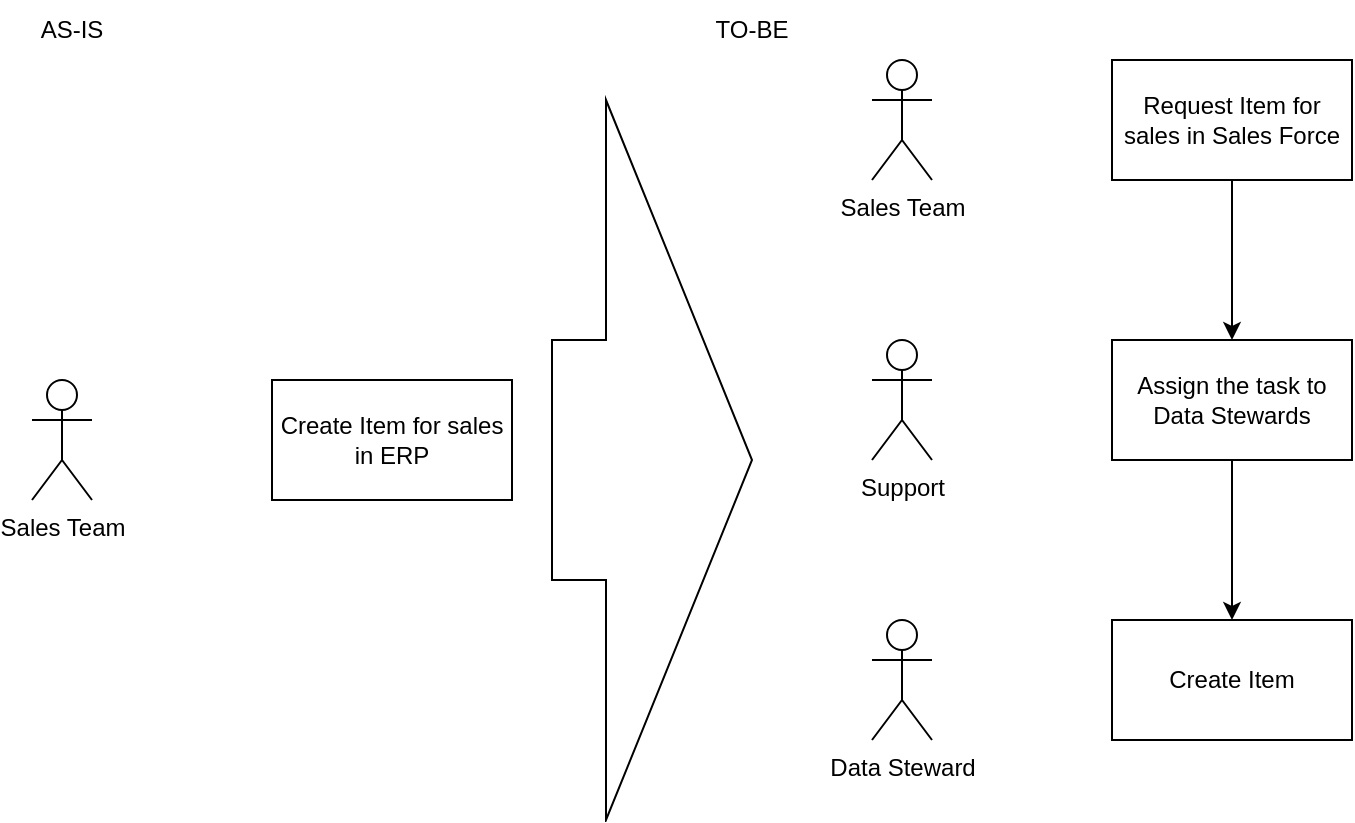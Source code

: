 <mxfile version="18.0.6" type="github" pages="2">
  <diagram id="PzXCw5IkMEW5EsFKZ_j3" name="Page-1">
    <mxGraphModel dx="1422" dy="705" grid="1" gridSize="10" guides="1" tooltips="1" connect="1" arrows="1" fold="1" page="1" pageScale="1" pageWidth="850" pageHeight="1100" math="0" shadow="0">
      <root>
        <mxCell id="0" />
        <mxCell id="1" parent="0" />
        <mxCell id="LGfSSTOz11uYERX5loBT-1" value="Create Item for sales in ERP" style="rounded=0;whiteSpace=wrap;html=1;" vertex="1" parent="1">
          <mxGeometry x="220" y="240" width="120" height="60" as="geometry" />
        </mxCell>
        <mxCell id="LGfSSTOz11uYERX5loBT-2" value="Sales Team" style="shape=umlActor;verticalLabelPosition=bottom;verticalAlign=top;html=1;outlineConnect=0;" vertex="1" parent="1">
          <mxGeometry x="100" y="240" width="30" height="60" as="geometry" />
        </mxCell>
        <mxCell id="LGfSSTOz11uYERX5loBT-6" value="" style="edgeStyle=orthogonalEdgeStyle;rounded=0;orthogonalLoop=1;jettySize=auto;html=1;" edge="1" parent="1" source="LGfSSTOz11uYERX5loBT-3" target="LGfSSTOz11uYERX5loBT-5">
          <mxGeometry relative="1" as="geometry" />
        </mxCell>
        <mxCell id="LGfSSTOz11uYERX5loBT-3" value="Request Item for sales in Sales Force" style="rounded=0;whiteSpace=wrap;html=1;" vertex="1" parent="1">
          <mxGeometry x="640" y="80" width="120" height="60" as="geometry" />
        </mxCell>
        <mxCell id="LGfSSTOz11uYERX5loBT-4" value="Sales Team" style="shape=umlActor;verticalLabelPosition=bottom;verticalAlign=top;html=1;outlineConnect=0;" vertex="1" parent="1">
          <mxGeometry x="520" y="80" width="30" height="60" as="geometry" />
        </mxCell>
        <mxCell id="LGfSSTOz11uYERX5loBT-9" value="" style="edgeStyle=orthogonalEdgeStyle;rounded=0;orthogonalLoop=1;jettySize=auto;html=1;" edge="1" parent="1" source="LGfSSTOz11uYERX5loBT-5" target="LGfSSTOz11uYERX5loBT-8">
          <mxGeometry relative="1" as="geometry" />
        </mxCell>
        <mxCell id="LGfSSTOz11uYERX5loBT-5" value="Assign the task to Data Stewards" style="rounded=0;whiteSpace=wrap;html=1;" vertex="1" parent="1">
          <mxGeometry x="640" y="220" width="120" height="60" as="geometry" />
        </mxCell>
        <mxCell id="LGfSSTOz11uYERX5loBT-7" value="Support" style="shape=umlActor;verticalLabelPosition=bottom;verticalAlign=top;html=1;outlineConnect=0;" vertex="1" parent="1">
          <mxGeometry x="520" y="220" width="30" height="60" as="geometry" />
        </mxCell>
        <mxCell id="LGfSSTOz11uYERX5loBT-8" value="Create Item" style="rounded=0;whiteSpace=wrap;html=1;" vertex="1" parent="1">
          <mxGeometry x="640" y="360" width="120" height="60" as="geometry" />
        </mxCell>
        <mxCell id="LGfSSTOz11uYERX5loBT-10" value="Data Steward" style="shape=umlActor;verticalLabelPosition=bottom;verticalAlign=top;html=1;outlineConnect=0;" vertex="1" parent="1">
          <mxGeometry x="520" y="360" width="30" height="60" as="geometry" />
        </mxCell>
        <mxCell id="LGfSSTOz11uYERX5loBT-11" value="" style="shape=singleArrow;whiteSpace=wrap;html=1;arrowWidth=0.333;arrowSize=0.73;" vertex="1" parent="1">
          <mxGeometry x="360" y="100" width="100" height="360" as="geometry" />
        </mxCell>
        <mxCell id="LGfSSTOz11uYERX5loBT-12" value="TO-BE" style="text;html=1;strokeColor=none;fillColor=none;align=center;verticalAlign=middle;whiteSpace=wrap;rounded=0;" vertex="1" parent="1">
          <mxGeometry x="430" y="50" width="60" height="30" as="geometry" />
        </mxCell>
        <mxCell id="LGfSSTOz11uYERX5loBT-13" value="AS-IS" style="text;html=1;strokeColor=none;fillColor=none;align=center;verticalAlign=middle;whiteSpace=wrap;rounded=0;" vertex="1" parent="1">
          <mxGeometry x="90" y="50" width="60" height="30" as="geometry" />
        </mxCell>
      </root>
    </mxGraphModel>
  </diagram>
  <diagram name="process-2" id="Q6PO5SMpQeCy-UyQfohj">
    <mxGraphModel dx="1422" dy="705" grid="1" gridSize="10" guides="1" tooltips="1" connect="1" arrows="1" fold="1" page="1" pageScale="1" pageWidth="850" pageHeight="1100" math="0" shadow="0">
      <root>
        <mxCell id="Ptt34r3FNiA7aP2ik_N4-0" />
        <mxCell id="Ptt34r3FNiA7aP2ik_N4-1" parent="Ptt34r3FNiA7aP2ik_N4-0" />
        <mxCell id="Pp5x3KJrubbFsSZ6sf9U-1" value="" style="edgeStyle=orthogonalEdgeStyle;rounded=0;orthogonalLoop=1;jettySize=auto;html=1;" edge="1" parent="Ptt34r3FNiA7aP2ik_N4-1" source="Ptt34r3FNiA7aP2ik_N4-2" target="Pp5x3KJrubbFsSZ6sf9U-0">
          <mxGeometry relative="1" as="geometry" />
        </mxCell>
        <mxCell id="Ptt34r3FNiA7aP2ik_N4-2" value="Create Item for sales in ERP without any validation and standarization" style="rounded=0;whiteSpace=wrap;html=1;" vertex="1" parent="Ptt34r3FNiA7aP2ik_N4-1">
          <mxGeometry x="190" y="70" width="120" height="80" as="geometry" />
        </mxCell>
        <mxCell id="Ptt34r3FNiA7aP2ik_N4-3" value="Sales Team" style="shape=umlActor;verticalLabelPosition=bottom;verticalAlign=top;html=1;outlineConnect=0;" vertex="1" parent="Ptt34r3FNiA7aP2ik_N4-1">
          <mxGeometry x="90" y="70" width="30" height="60" as="geometry" />
        </mxCell>
        <mxCell id="Ptt34r3FNiA7aP2ik_N4-4" value="" style="edgeStyle=orthogonalEdgeStyle;rounded=0;orthogonalLoop=1;jettySize=auto;html=1;" edge="1" parent="Ptt34r3FNiA7aP2ik_N4-1" source="Ptt34r3FNiA7aP2ik_N4-5" target="Ptt34r3FNiA7aP2ik_N4-8">
          <mxGeometry relative="1" as="geometry" />
        </mxCell>
        <mxCell id="Ptt34r3FNiA7aP2ik_N4-5" value="Request Item for sales in SalesForce" style="rounded=0;whiteSpace=wrap;html=1;" vertex="1" parent="Ptt34r3FNiA7aP2ik_N4-1">
          <mxGeometry x="640" y="64" width="120" height="60" as="geometry" />
        </mxCell>
        <mxCell id="Ptt34r3FNiA7aP2ik_N4-6" value="Sales Team" style="shape=umlActor;verticalLabelPosition=bottom;verticalAlign=top;html=1;outlineConnect=0;" vertex="1" parent="Ptt34r3FNiA7aP2ik_N4-1">
          <mxGeometry x="520" y="64" width="30" height="60" as="geometry" />
        </mxCell>
        <mxCell id="Ptt34r3FNiA7aP2ik_N4-7" value="" style="edgeStyle=orthogonalEdgeStyle;rounded=0;orthogonalLoop=1;jettySize=auto;html=1;" edge="1" parent="Ptt34r3FNiA7aP2ik_N4-1" source="Ptt34r3FNiA7aP2ik_N4-8" target="Ptt34r3FNiA7aP2ik_N4-10">
          <mxGeometry relative="1" as="geometry" />
        </mxCell>
        <mxCell id="Ptt34r3FNiA7aP2ik_N4-8" value="Assign the task to Data Stewards" style="rounded=0;whiteSpace=wrap;html=1;" vertex="1" parent="Ptt34r3FNiA7aP2ik_N4-1">
          <mxGeometry x="640" y="204" width="120" height="60" as="geometry" />
        </mxCell>
        <mxCell id="Ptt34r3FNiA7aP2ik_N4-9" value="Support" style="shape=umlActor;verticalLabelPosition=bottom;verticalAlign=top;html=1;outlineConnect=0;" vertex="1" parent="Ptt34r3FNiA7aP2ik_N4-1">
          <mxGeometry x="520" y="204" width="30" height="60" as="geometry" />
        </mxCell>
        <mxCell id="gsq1RMcp_gtOwSmjot5H-7" style="edgeStyle=orthogonalEdgeStyle;rounded=0;orthogonalLoop=1;jettySize=auto;html=1;" edge="1" parent="Ptt34r3FNiA7aP2ik_N4-1" source="Ptt34r3FNiA7aP2ik_N4-10" target="gsq1RMcp_gtOwSmjot5H-6">
          <mxGeometry relative="1" as="geometry" />
        </mxCell>
        <mxCell id="gsq1RMcp_gtOwSmjot5H-15" value="" style="edgeStyle=orthogonalEdgeStyle;rounded=0;orthogonalLoop=1;jettySize=auto;html=1;dashed=1;endArrow=baseDash;endFill=0;" edge="1" parent="Ptt34r3FNiA7aP2ik_N4-1" source="Ptt34r3FNiA7aP2ik_N4-10" target="gsq1RMcp_gtOwSmjot5H-14">
          <mxGeometry relative="1" as="geometry" />
        </mxCell>
        <mxCell id="Ptt34r3FNiA7aP2ik_N4-10" value="Create or Clone Item" style="rounded=0;whiteSpace=wrap;html=1;" vertex="1" parent="Ptt34r3FNiA7aP2ik_N4-1">
          <mxGeometry x="640" y="344" width="120" height="60" as="geometry" />
        </mxCell>
        <mxCell id="Ptt34r3FNiA7aP2ik_N4-11" value="Data Steward" style="shape=umlActor;verticalLabelPosition=bottom;verticalAlign=top;html=1;outlineConnect=0;" vertex="1" parent="Ptt34r3FNiA7aP2ik_N4-1">
          <mxGeometry x="520" y="344" width="30" height="60" as="geometry" />
        </mxCell>
        <mxCell id="Ptt34r3FNiA7aP2ik_N4-12" value="" style="shape=singleArrow;whiteSpace=wrap;html=1;arrowWidth=0.333;arrowSize=0.73;" vertex="1" parent="Ptt34r3FNiA7aP2ik_N4-1">
          <mxGeometry x="360" y="100" width="100" height="360" as="geometry" />
        </mxCell>
        <mxCell id="Ptt34r3FNiA7aP2ik_N4-13" value="TO-BE" style="text;html=1;strokeColor=none;fillColor=none;align=center;verticalAlign=middle;whiteSpace=wrap;rounded=0;" vertex="1" parent="Ptt34r3FNiA7aP2ik_N4-1">
          <mxGeometry x="425" y="30" width="60" height="30" as="geometry" />
        </mxCell>
        <mxCell id="Ptt34r3FNiA7aP2ik_N4-14" value="AS-IS" style="text;html=1;strokeColor=none;fillColor=none;align=center;verticalAlign=middle;whiteSpace=wrap;rounded=0;" vertex="1" parent="Ptt34r3FNiA7aP2ik_N4-1">
          <mxGeometry x="75" y="30" width="60" height="30" as="geometry" />
        </mxCell>
        <mxCell id="Pp5x3KJrubbFsSZ6sf9U-3" value="" style="edgeStyle=orthogonalEdgeStyle;rounded=0;orthogonalLoop=1;jettySize=auto;html=1;" edge="1" parent="Ptt34r3FNiA7aP2ik_N4-1" source="Pp5x3KJrubbFsSZ6sf9U-0" target="Pp5x3KJrubbFsSZ6sf9U-2">
          <mxGeometry relative="1" as="geometry" />
        </mxCell>
        <mxCell id="Pp5x3KJrubbFsSZ6sf9U-0" value="Data Flows to PIM" style="rounded=0;whiteSpace=wrap;html=1;" vertex="1" parent="Ptt34r3FNiA7aP2ik_N4-1">
          <mxGeometry x="190" y="230" width="120" height="80" as="geometry" />
        </mxCell>
        <mxCell id="gsq1RMcp_gtOwSmjot5H-11" value="" style="edgeStyle=orthogonalEdgeStyle;rounded=0;orthogonalLoop=1;jettySize=auto;html=1;" edge="1" parent="Ptt34r3FNiA7aP2ik_N4-1" source="Pp5x3KJrubbFsSZ6sf9U-2" target="gsq1RMcp_gtOwSmjot5H-10">
          <mxGeometry relative="1" as="geometry" />
        </mxCell>
        <mxCell id="Pp5x3KJrubbFsSZ6sf9U-2" value="Cleansing, standardization, classification in PIM" style="rounded=0;whiteSpace=wrap;html=1;" vertex="1" parent="Ptt34r3FNiA7aP2ik_N4-1">
          <mxGeometry x="190" y="390" width="120" height="80" as="geometry" />
        </mxCell>
        <mxCell id="Pp5x3KJrubbFsSZ6sf9U-4" value="PIM Specialist" style="shape=umlActor;verticalLabelPosition=bottom;verticalAlign=top;html=1;outlineConnect=0;" vertex="1" parent="Ptt34r3FNiA7aP2ik_N4-1">
          <mxGeometry x="95" y="400" width="30" height="60" as="geometry" />
        </mxCell>
        <mxCell id="gsq1RMcp_gtOwSmjot5H-0" value="Product Owner" style="shape=umlActor;verticalLabelPosition=bottom;verticalAlign=top;html=1;outlineConnect=0;" vertex="1" parent="Ptt34r3FNiA7aP2ik_N4-1">
          <mxGeometry x="520" y="550" width="30" height="60" as="geometry" />
        </mxCell>
        <mxCell id="gsq1RMcp_gtOwSmjot5H-4" value="" style="edgeStyle=orthogonalEdgeStyle;rounded=0;orthogonalLoop=1;jettySize=auto;html=1;" edge="1" parent="Ptt34r3FNiA7aP2ik_N4-1" source="gsq1RMcp_gtOwSmjot5H-1" target="gsq1RMcp_gtOwSmjot5H-3">
          <mxGeometry relative="1" as="geometry" />
        </mxCell>
        <mxCell id="gsq1RMcp_gtOwSmjot5H-1" value="Validate and Approve" style="rounded=0;whiteSpace=wrap;html=1;" vertex="1" parent="Ptt34r3FNiA7aP2ik_N4-1">
          <mxGeometry x="640" y="550" width="120" height="60" as="geometry" />
        </mxCell>
        <mxCell id="gsq1RMcp_gtOwSmjot5H-3" value="Data Pushed to ERP and other web channels Automatically" style="rounded=0;whiteSpace=wrap;html=1;" vertex="1" parent="Ptt34r3FNiA7aP2ik_N4-1">
          <mxGeometry x="640" y="640" width="120" height="86" as="geometry" />
        </mxCell>
        <mxCell id="gsq1RMcp_gtOwSmjot5H-8" style="edgeStyle=orthogonalEdgeStyle;rounded=0;orthogonalLoop=1;jettySize=auto;html=1;" edge="1" parent="Ptt34r3FNiA7aP2ik_N4-1" source="gsq1RMcp_gtOwSmjot5H-6" target="gsq1RMcp_gtOwSmjot5H-1">
          <mxGeometry relative="1" as="geometry" />
        </mxCell>
        <mxCell id="gsq1RMcp_gtOwSmjot5H-13" value="" style="edgeStyle=orthogonalEdgeStyle;rounded=0;orthogonalLoop=1;jettySize=auto;html=1;dashed=1;endArrow=baseDash;endFill=0;" edge="1" parent="Ptt34r3FNiA7aP2ik_N4-1" source="gsq1RMcp_gtOwSmjot5H-6" target="gsq1RMcp_gtOwSmjot5H-12">
          <mxGeometry relative="1" as="geometry" />
        </mxCell>
        <mxCell id="gsq1RMcp_gtOwSmjot5H-6" value="Quality Check, Standardization in PIM" style="rounded=0;whiteSpace=wrap;html=1;" vertex="1" parent="Ptt34r3FNiA7aP2ik_N4-1">
          <mxGeometry x="640" y="450" width="120" height="60" as="geometry" />
        </mxCell>
        <mxCell id="gsq1RMcp_gtOwSmjot5H-9" value="PIM System" style="shape=umlActor;verticalLabelPosition=bottom;verticalAlign=top;html=1;outlineConnect=0;" vertex="1" parent="Ptt34r3FNiA7aP2ik_N4-1">
          <mxGeometry x="520" y="450" width="30" height="60" as="geometry" />
        </mxCell>
        <mxCell id="gsq1RMcp_gtOwSmjot5H-10" value="Data Pushed to ERP and other web channels" style="rounded=0;whiteSpace=wrap;html=1;" vertex="1" parent="Ptt34r3FNiA7aP2ik_N4-1">
          <mxGeometry x="190" y="550" width="120" height="80" as="geometry" />
        </mxCell>
        <mxCell id="gsq1RMcp_gtOwSmjot5H-12" value="PIM Specialist are responsible for creating and changing Rules/Standardization in PIM System" style="whiteSpace=wrap;html=1;rounded=0;" vertex="1" parent="Ptt34r3FNiA7aP2ik_N4-1">
          <mxGeometry x="840" y="430" width="220" height="100" as="geometry" />
        </mxCell>
        <mxCell id="gsq1RMcp_gtOwSmjot5H-14" value="1. Forms in PIM (single item)&lt;br&gt;2. Excel upload using template(Bulk upload)" style="rounded=0;whiteSpace=wrap;html=1;" vertex="1" parent="Ptt34r3FNiA7aP2ik_N4-1">
          <mxGeometry x="840" y="344" width="190" height="60" as="geometry" />
        </mxCell>
      </root>
    </mxGraphModel>
  </diagram>
</mxfile>
